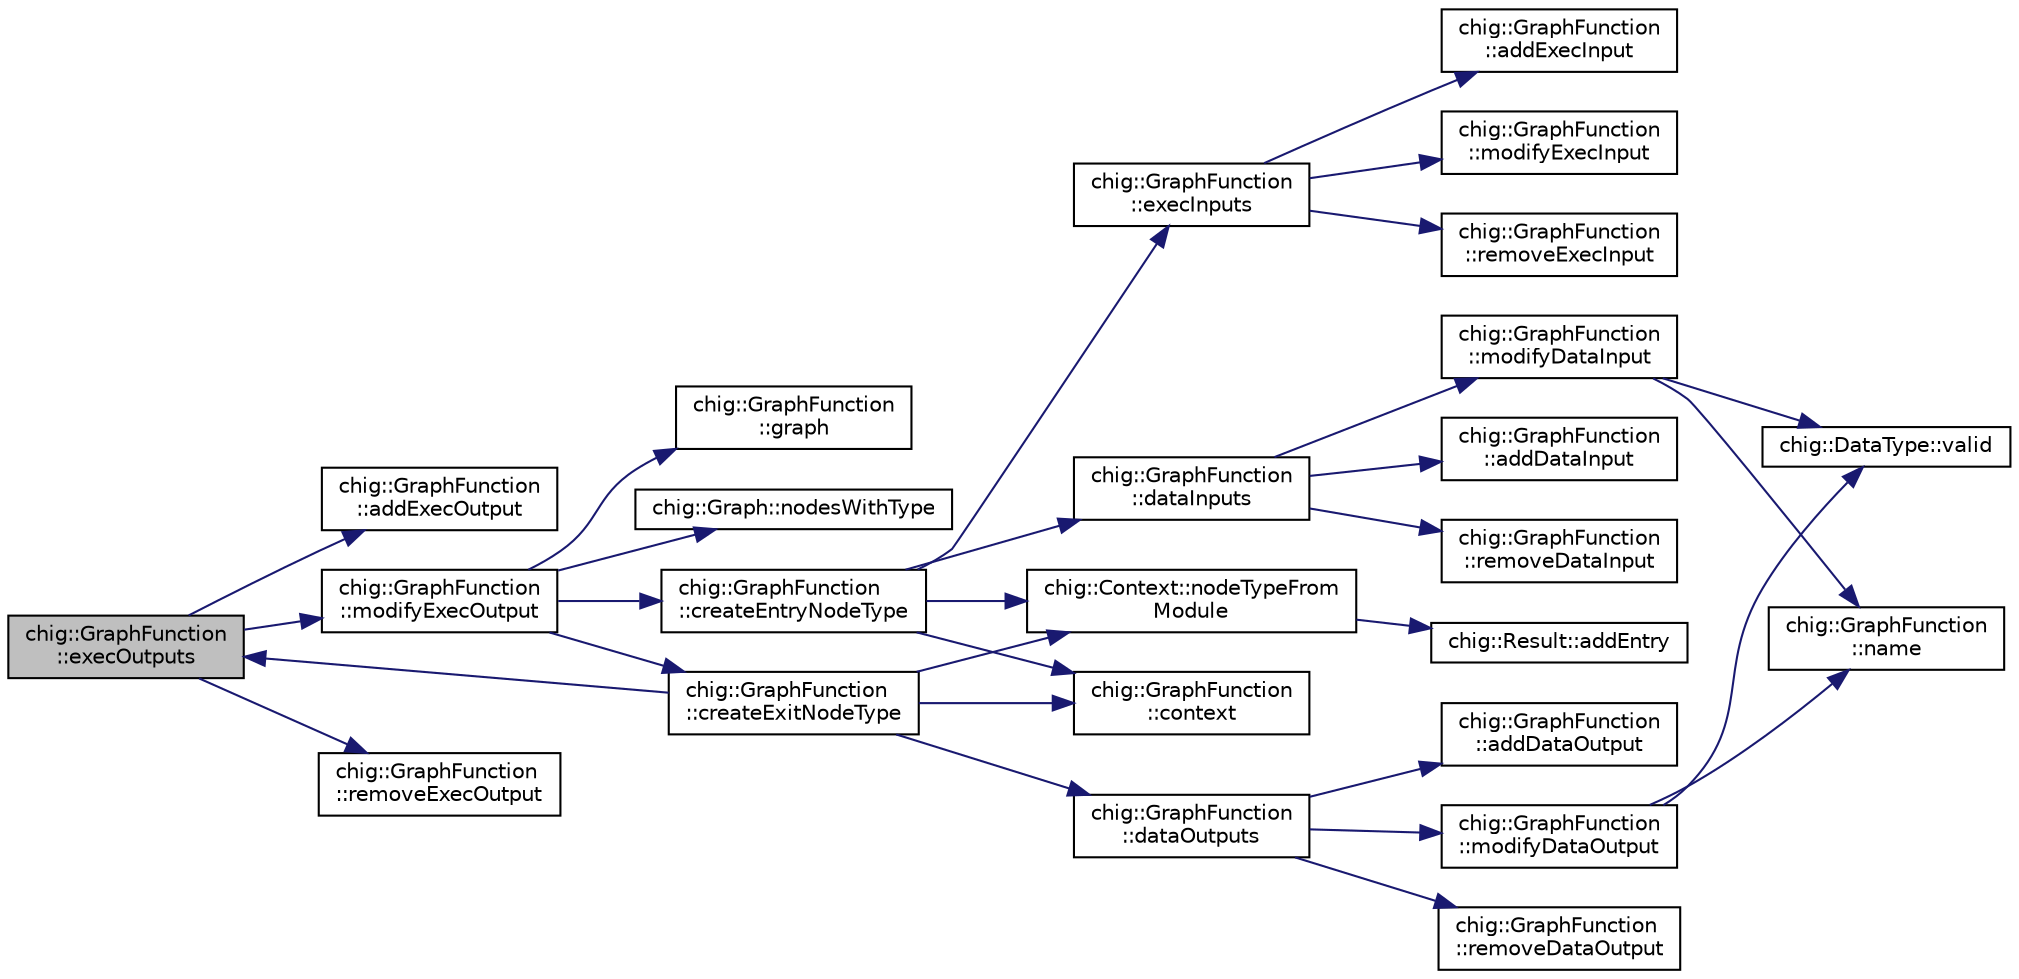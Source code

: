 digraph "chig::GraphFunction::execOutputs"
{
 // INTERACTIVE_SVG=YES
  edge [fontname="Helvetica",fontsize="10",labelfontname="Helvetica",labelfontsize="10"];
  node [fontname="Helvetica",fontsize="10",shape=record];
  rankdir="LR";
  Node219 [label="chig::GraphFunction\l::execOutputs",height=0.2,width=0.4,color="black", fillcolor="grey75", style="filled", fontcolor="black"];
  Node219 -> Node220 [color="midnightblue",fontsize="10",style="solid",fontname="Helvetica"];
  Node220 [label="chig::GraphFunction\l::addExecOutput",height=0.2,width=0.4,color="black", fillcolor="white", style="filled",URL="$structchig_1_1GraphFunction.html#abbe7b69cdd8a02210fd2d5a580f1f80a"];
  Node219 -> Node221 [color="midnightblue",fontsize="10",style="solid",fontname="Helvetica"];
  Node221 [label="chig::GraphFunction\l::modifyExecOutput",height=0.2,width=0.4,color="black", fillcolor="white", style="filled",URL="$structchig_1_1GraphFunction.html#ae355b017f2859dabff4fa17791317d77"];
  Node221 -> Node222 [color="midnightblue",fontsize="10",style="solid",fontname="Helvetica"];
  Node222 [label="chig::GraphFunction\l::graph",height=0.2,width=0.4,color="black", fillcolor="white", style="filled",URL="$structchig_1_1GraphFunction.html#a5a5eed54a181b865e7bd842a40f5e1f1"];
  Node221 -> Node223 [color="midnightblue",fontsize="10",style="solid",fontname="Helvetica"];
  Node223 [label="chig::Graph::nodesWithType",height=0.2,width=0.4,color="black", fillcolor="white", style="filled",URL="$structchig_1_1Graph.html#a41afa4af0758e9665d4acba867175369"];
  Node221 -> Node224 [color="midnightblue",fontsize="10",style="solid",fontname="Helvetica"];
  Node224 [label="chig::GraphFunction\l::createEntryNodeType",height=0.2,width=0.4,color="black", fillcolor="white", style="filled",URL="$structchig_1_1GraphFunction.html#abc41f524da8fd9b7308cb7abaa2b28c9"];
  Node224 -> Node225 [color="midnightblue",fontsize="10",style="solid",fontname="Helvetica"];
  Node225 [label="chig::GraphFunction\l::context",height=0.2,width=0.4,color="black", fillcolor="white", style="filled",URL="$structchig_1_1GraphFunction.html#a1e937f70e87b2d783211f31a6ddfb91c"];
  Node224 -> Node226 [color="midnightblue",fontsize="10",style="solid",fontname="Helvetica"];
  Node226 [label="chig::GraphFunction\l::dataInputs",height=0.2,width=0.4,color="black", fillcolor="white", style="filled",URL="$structchig_1_1GraphFunction.html#ad871a4642c83ead67062eb907b55443f"];
  Node226 -> Node227 [color="midnightblue",fontsize="10",style="solid",fontname="Helvetica"];
  Node227 [label="chig::GraphFunction\l::addDataInput",height=0.2,width=0.4,color="black", fillcolor="white", style="filled",URL="$structchig_1_1GraphFunction.html#a58da0f0d53f153a37bb4ba7bdc00df75"];
  Node226 -> Node228 [color="midnightblue",fontsize="10",style="solid",fontname="Helvetica"];
  Node228 [label="chig::GraphFunction\l::modifyDataInput",height=0.2,width=0.4,color="black", fillcolor="white", style="filled",URL="$structchig_1_1GraphFunction.html#a452c6ff0834f1acdb6740267ef468250"];
  Node228 -> Node229 [color="midnightblue",fontsize="10",style="solid",fontname="Helvetica"];
  Node229 [label="chig::DataType::valid",height=0.2,width=0.4,color="black", fillcolor="white", style="filled",URL="$structchig_1_1DataType.html#a307eaa94c9f2d408c7a204e364b02b22",tooltip="Check if the DataType is valid. "];
  Node228 -> Node230 [color="midnightblue",fontsize="10",style="solid",fontname="Helvetica"];
  Node230 [label="chig::GraphFunction\l::name",height=0.2,width=0.4,color="black", fillcolor="white", style="filled",URL="$structchig_1_1GraphFunction.html#a3291c0b882b4f73e5d60af4ca75b1a37"];
  Node226 -> Node231 [color="midnightblue",fontsize="10",style="solid",fontname="Helvetica"];
  Node231 [label="chig::GraphFunction\l::removeDataInput",height=0.2,width=0.4,color="black", fillcolor="white", style="filled",URL="$structchig_1_1GraphFunction.html#a9698f54861e9997f2690e10e0e8316c8"];
  Node224 -> Node232 [color="midnightblue",fontsize="10",style="solid",fontname="Helvetica"];
  Node232 [label="chig::GraphFunction\l::execInputs",height=0.2,width=0.4,color="black", fillcolor="white", style="filled",URL="$structchig_1_1GraphFunction.html#a217197f9e54f57cd7a8751a335f4710b"];
  Node232 -> Node233 [color="midnightblue",fontsize="10",style="solid",fontname="Helvetica"];
  Node233 [label="chig::GraphFunction\l::addExecInput",height=0.2,width=0.4,color="black", fillcolor="white", style="filled",URL="$structchig_1_1GraphFunction.html#a61a90781bcdc650d6b2446dd16d8a079"];
  Node232 -> Node234 [color="midnightblue",fontsize="10",style="solid",fontname="Helvetica"];
  Node234 [label="chig::GraphFunction\l::modifyExecInput",height=0.2,width=0.4,color="black", fillcolor="white", style="filled",URL="$structchig_1_1GraphFunction.html#a66359dd63933d9c37b00d3894c979b11"];
  Node232 -> Node235 [color="midnightblue",fontsize="10",style="solid",fontname="Helvetica"];
  Node235 [label="chig::GraphFunction\l::removeExecInput",height=0.2,width=0.4,color="black", fillcolor="white", style="filled",URL="$structchig_1_1GraphFunction.html#a390ce7b4174a06ecd00ae7c72af9e157"];
  Node224 -> Node236 [color="midnightblue",fontsize="10",style="solid",fontname="Helvetica"];
  Node236 [label="chig::Context::nodeTypeFrom\lModule",height=0.2,width=0.4,color="black", fillcolor="white", style="filled",URL="$structchig_1_1Context.html#ab1cfbdb1646a75316dfa60f117576f37"];
  Node236 -> Node237 [color="midnightblue",fontsize="10",style="solid",fontname="Helvetica"];
  Node237 [label="chig::Result::addEntry",height=0.2,width=0.4,color="black", fillcolor="white", style="filled",URL="$structchig_1_1Result.html#aabb30a56760c3a817518912d9eabb491"];
  Node221 -> Node238 [color="midnightblue",fontsize="10",style="solid",fontname="Helvetica"];
  Node238 [label="chig::GraphFunction\l::createExitNodeType",height=0.2,width=0.4,color="black", fillcolor="white", style="filled",URL="$structchig_1_1GraphFunction.html#ac7c52122fef0c74d9d0ee04af9a741c4"];
  Node238 -> Node225 [color="midnightblue",fontsize="10",style="solid",fontname="Helvetica"];
  Node238 -> Node239 [color="midnightblue",fontsize="10",style="solid",fontname="Helvetica"];
  Node239 [label="chig::GraphFunction\l::dataOutputs",height=0.2,width=0.4,color="black", fillcolor="white", style="filled",URL="$structchig_1_1GraphFunction.html#ae734c04f29489efeb96227a20e2ada22"];
  Node239 -> Node240 [color="midnightblue",fontsize="10",style="solid",fontname="Helvetica"];
  Node240 [label="chig::GraphFunction\l::addDataOutput",height=0.2,width=0.4,color="black", fillcolor="white", style="filled",URL="$structchig_1_1GraphFunction.html#af76e111d051ead319035f83785b932e2"];
  Node239 -> Node241 [color="midnightblue",fontsize="10",style="solid",fontname="Helvetica"];
  Node241 [label="chig::GraphFunction\l::modifyDataOutput",height=0.2,width=0.4,color="black", fillcolor="white", style="filled",URL="$structchig_1_1GraphFunction.html#a3765dc838314ff13457ac933b043f711"];
  Node241 -> Node229 [color="midnightblue",fontsize="10",style="solid",fontname="Helvetica"];
  Node241 -> Node230 [color="midnightblue",fontsize="10",style="solid",fontname="Helvetica"];
  Node239 -> Node242 [color="midnightblue",fontsize="10",style="solid",fontname="Helvetica"];
  Node242 [label="chig::GraphFunction\l::removeDataOutput",height=0.2,width=0.4,color="black", fillcolor="white", style="filled",URL="$structchig_1_1GraphFunction.html#ae6fc3833c6e0631177efb4e35e7f59e4"];
  Node238 -> Node219 [color="midnightblue",fontsize="10",style="solid",fontname="Helvetica"];
  Node238 -> Node236 [color="midnightblue",fontsize="10",style="solid",fontname="Helvetica"];
  Node219 -> Node243 [color="midnightblue",fontsize="10",style="solid",fontname="Helvetica"];
  Node243 [label="chig::GraphFunction\l::removeExecOutput",height=0.2,width=0.4,color="black", fillcolor="white", style="filled",URL="$structchig_1_1GraphFunction.html#a90a589106d823501ecb6450636a19e64"];
}
